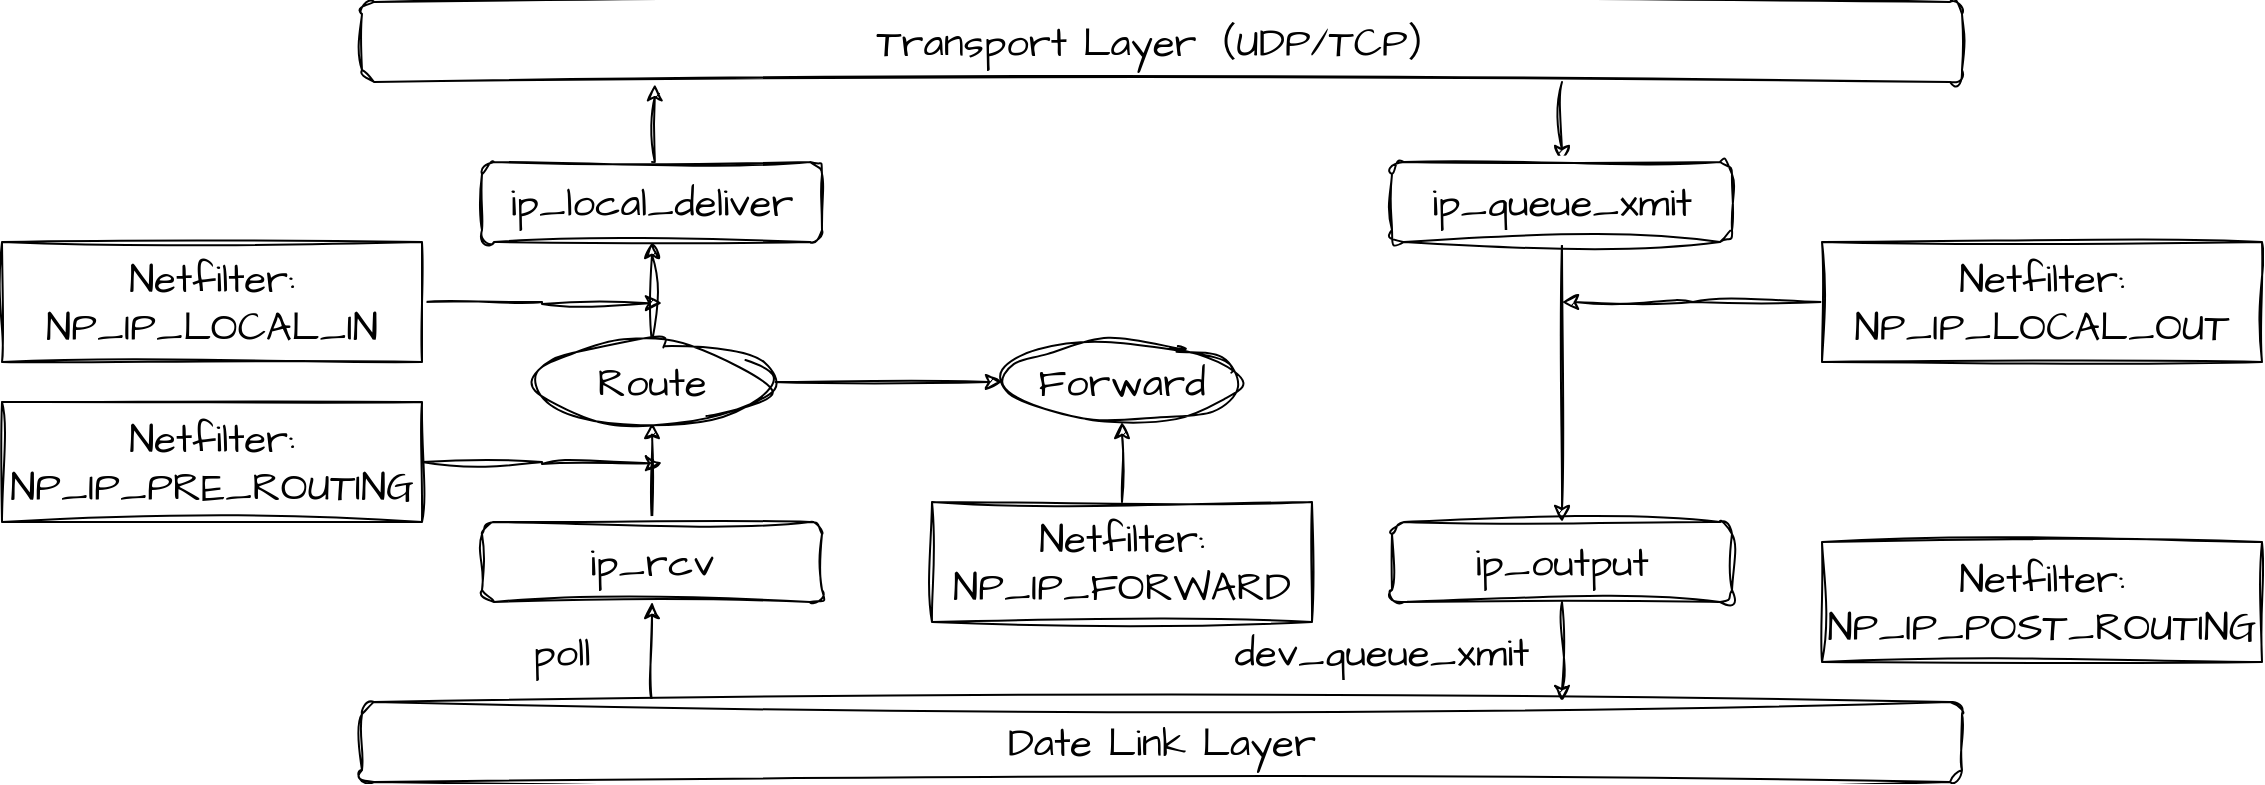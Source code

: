 <mxfile version="22.0.8" type="github">
  <diagram name="第 1 页" id="QYUbUu2t7QBmTJFViEh7">
    <mxGraphModel dx="1925" dy="873" grid="1" gridSize="10" guides="1" tooltips="1" connect="1" arrows="1" fold="1" page="1" pageScale="1" pageWidth="827" pageHeight="1169" math="0" shadow="0">
      <root>
        <mxCell id="0" />
        <mxCell id="1" parent="0" />
        <mxCell id="rdA23jTKkPkpP5CmbgJy-15" style="edgeStyle=orthogonalEdgeStyle;rounded=0;sketch=1;hachureGap=4;jiggle=2;curveFitting=1;orthogonalLoop=1;jettySize=auto;html=1;exitX=0.75;exitY=1;exitDx=0;exitDy=0;entryX=0.5;entryY=0;entryDx=0;entryDy=0;fontFamily=Architects Daughter;fontSource=https%3A%2F%2Ffonts.googleapis.com%2Fcss%3Ffamily%3DArchitects%2BDaughter;fontSize=16;" edge="1" parent="1" source="rdA23jTKkPkpP5CmbgJy-2" target="rdA23jTKkPkpP5CmbgJy-8">
          <mxGeometry relative="1" as="geometry" />
        </mxCell>
        <mxCell id="rdA23jTKkPkpP5CmbgJy-2" value="Transport Layer（UDP/TCP）" style="rounded=1;whiteSpace=wrap;html=1;sketch=1;hachureGap=4;jiggle=2;curveFitting=1;fontFamily=Architects Daughter;fontSource=https%3A%2F%2Ffonts.googleapis.com%2Fcss%3Ffamily%3DArchitects%2BDaughter;fontSize=20;" vertex="1" parent="1">
          <mxGeometry x="10" y="140" width="800" height="40" as="geometry" />
        </mxCell>
        <mxCell id="rdA23jTKkPkpP5CmbgJy-13" style="edgeStyle=orthogonalEdgeStyle;rounded=0;sketch=1;hachureGap=4;jiggle=2;curveFitting=1;orthogonalLoop=1;jettySize=auto;html=1;exitX=0.5;exitY=0;exitDx=0;exitDy=0;entryX=0.183;entryY=1.028;entryDx=0;entryDy=0;fontFamily=Architects Daughter;fontSource=https%3A%2F%2Ffonts.googleapis.com%2Fcss%3Ffamily%3DArchitects%2BDaughter;fontSize=16;entryPerimeter=0;" edge="1" parent="1" source="rdA23jTKkPkpP5CmbgJy-3" target="rdA23jTKkPkpP5CmbgJy-2">
          <mxGeometry relative="1" as="geometry" />
        </mxCell>
        <mxCell id="rdA23jTKkPkpP5CmbgJy-3" value="ip_local_deliver" style="rounded=1;whiteSpace=wrap;html=1;sketch=1;hachureGap=4;jiggle=2;curveFitting=1;fontFamily=Architects Daughter;fontSource=https%3A%2F%2Ffonts.googleapis.com%2Fcss%3Ffamily%3DArchitects%2BDaughter;fontSize=20;" vertex="1" parent="1">
          <mxGeometry x="70" y="220" width="170" height="40" as="geometry" />
        </mxCell>
        <mxCell id="rdA23jTKkPkpP5CmbgJy-11" style="edgeStyle=orthogonalEdgeStyle;rounded=0;sketch=1;hachureGap=4;jiggle=2;curveFitting=1;orthogonalLoop=1;jettySize=auto;html=1;exitX=0.5;exitY=0;exitDx=0;exitDy=0;entryX=0.5;entryY=1;entryDx=0;entryDy=0;fontFamily=Architects Daughter;fontSource=https%3A%2F%2Ffonts.googleapis.com%2Fcss%3Ffamily%3DArchitects%2BDaughter;fontSize=16;" edge="1" parent="1" source="rdA23jTKkPkpP5CmbgJy-4" target="rdA23jTKkPkpP5CmbgJy-5">
          <mxGeometry relative="1" as="geometry" />
        </mxCell>
        <mxCell id="rdA23jTKkPkpP5CmbgJy-4" value="ip_rcv" style="rounded=1;whiteSpace=wrap;html=1;sketch=1;hachureGap=4;jiggle=2;curveFitting=1;fontFamily=Architects Daughter;fontSource=https%3A%2F%2Ffonts.googleapis.com%2Fcss%3Ffamily%3DArchitects%2BDaughter;fontSize=20;" vertex="1" parent="1">
          <mxGeometry x="70" y="400" width="170" height="40" as="geometry" />
        </mxCell>
        <mxCell id="rdA23jTKkPkpP5CmbgJy-12" style="edgeStyle=orthogonalEdgeStyle;rounded=0;sketch=1;hachureGap=4;jiggle=2;curveFitting=1;orthogonalLoop=1;jettySize=auto;html=1;exitX=0.5;exitY=0;exitDx=0;exitDy=0;fontFamily=Architects Daughter;fontSource=https%3A%2F%2Ffonts.googleapis.com%2Fcss%3Ffamily%3DArchitects%2BDaughter;fontSize=16;" edge="1" parent="1" source="rdA23jTKkPkpP5CmbgJy-5" target="rdA23jTKkPkpP5CmbgJy-3">
          <mxGeometry relative="1" as="geometry" />
        </mxCell>
        <mxCell id="rdA23jTKkPkpP5CmbgJy-14" style="edgeStyle=orthogonalEdgeStyle;rounded=0;sketch=1;hachureGap=4;jiggle=2;curveFitting=1;orthogonalLoop=1;jettySize=auto;html=1;exitX=1;exitY=0.5;exitDx=0;exitDy=0;entryX=0;entryY=0.5;entryDx=0;entryDy=0;fontFamily=Architects Daughter;fontSource=https%3A%2F%2Ffonts.googleapis.com%2Fcss%3Ffamily%3DArchitects%2BDaughter;fontSize=16;" edge="1" parent="1" source="rdA23jTKkPkpP5CmbgJy-5" target="rdA23jTKkPkpP5CmbgJy-6">
          <mxGeometry relative="1" as="geometry" />
        </mxCell>
        <mxCell id="rdA23jTKkPkpP5CmbgJy-5" value="Route" style="ellipse;whiteSpace=wrap;html=1;sketch=1;hachureGap=4;jiggle=2;curveFitting=1;fontFamily=Architects Daughter;fontSource=https%3A%2F%2Ffonts.googleapis.com%2Fcss%3Ffamily%3DArchitects%2BDaughter;fontSize=20;" vertex="1" parent="1">
          <mxGeometry x="95" y="310" width="120" height="40" as="geometry" />
        </mxCell>
        <mxCell id="rdA23jTKkPkpP5CmbgJy-6" value="Forward" style="ellipse;whiteSpace=wrap;html=1;sketch=1;hachureGap=4;jiggle=2;curveFitting=1;fontFamily=Architects Daughter;fontSource=https%3A%2F%2Ffonts.googleapis.com%2Fcss%3Ffamily%3DArchitects%2BDaughter;fontSize=20;" vertex="1" parent="1">
          <mxGeometry x="330" y="310" width="120" height="40" as="geometry" />
        </mxCell>
        <mxCell id="rdA23jTKkPkpP5CmbgJy-22" style="edgeStyle=orthogonalEdgeStyle;rounded=0;sketch=1;hachureGap=4;jiggle=2;curveFitting=1;orthogonalLoop=1;jettySize=auto;html=1;exitX=0.5;exitY=1;exitDx=0;exitDy=0;entryX=0.75;entryY=0;entryDx=0;entryDy=0;fontFamily=Architects Daughter;fontSource=https%3A%2F%2Ffonts.googleapis.com%2Fcss%3Ffamily%3DArchitects%2BDaughter;fontSize=16;" edge="1" parent="1" source="rdA23jTKkPkpP5CmbgJy-7" target="rdA23jTKkPkpP5CmbgJy-9">
          <mxGeometry relative="1" as="geometry" />
        </mxCell>
        <mxCell id="rdA23jTKkPkpP5CmbgJy-7" value="ip_output" style="rounded=1;whiteSpace=wrap;html=1;sketch=1;hachureGap=4;jiggle=2;curveFitting=1;fontFamily=Architects Daughter;fontSource=https%3A%2F%2Ffonts.googleapis.com%2Fcss%3Ffamily%3DArchitects%2BDaughter;fontSize=20;" vertex="1" parent="1">
          <mxGeometry x="525" y="400" width="170" height="40" as="geometry" />
        </mxCell>
        <mxCell id="rdA23jTKkPkpP5CmbgJy-21" style="edgeStyle=orthogonalEdgeStyle;rounded=0;sketch=1;hachureGap=4;jiggle=2;curveFitting=1;orthogonalLoop=1;jettySize=auto;html=1;exitX=0.5;exitY=1;exitDx=0;exitDy=0;entryX=0.5;entryY=0;entryDx=0;entryDy=0;fontFamily=Architects Daughter;fontSource=https%3A%2F%2Ffonts.googleapis.com%2Fcss%3Ffamily%3DArchitects%2BDaughter;fontSize=16;" edge="1" parent="1" source="rdA23jTKkPkpP5CmbgJy-8" target="rdA23jTKkPkpP5CmbgJy-7">
          <mxGeometry relative="1" as="geometry" />
        </mxCell>
        <mxCell id="rdA23jTKkPkpP5CmbgJy-8" value="ip_queue_xmit" style="rounded=1;whiteSpace=wrap;html=1;sketch=1;hachureGap=4;jiggle=2;curveFitting=1;fontFamily=Architects Daughter;fontSource=https%3A%2F%2Ffonts.googleapis.com%2Fcss%3Ffamily%3DArchitects%2BDaughter;fontSize=20;" vertex="1" parent="1">
          <mxGeometry x="525" y="220" width="170" height="40" as="geometry" />
        </mxCell>
        <mxCell id="rdA23jTKkPkpP5CmbgJy-10" style="edgeStyle=orthogonalEdgeStyle;rounded=0;sketch=1;hachureGap=4;jiggle=2;curveFitting=1;orthogonalLoop=1;jettySize=auto;html=1;exitX=0.178;exitY=-0.025;exitDx=0;exitDy=0;fontFamily=Architects Daughter;fontSource=https%3A%2F%2Ffonts.googleapis.com%2Fcss%3Ffamily%3DArchitects%2BDaughter;fontSize=16;exitPerimeter=0;" edge="1" parent="1" source="rdA23jTKkPkpP5CmbgJy-9" target="rdA23jTKkPkpP5CmbgJy-4">
          <mxGeometry relative="1" as="geometry">
            <Array as="points">
              <mxPoint x="152" y="490" />
              <mxPoint x="155" y="490" />
            </Array>
          </mxGeometry>
        </mxCell>
        <mxCell id="rdA23jTKkPkpP5CmbgJy-9" value="Date Link Layer" style="rounded=1;whiteSpace=wrap;html=1;sketch=1;hachureGap=4;jiggle=2;curveFitting=1;fontFamily=Architects Daughter;fontSource=https%3A%2F%2Ffonts.googleapis.com%2Fcss%3Ffamily%3DArchitects%2BDaughter;fontSize=20;" vertex="1" parent="1">
          <mxGeometry x="10" y="490" width="800" height="40" as="geometry" />
        </mxCell>
        <mxCell id="rdA23jTKkPkpP5CmbgJy-25" style="edgeStyle=orthogonalEdgeStyle;rounded=0;sketch=1;hachureGap=4;jiggle=2;curveFitting=1;orthogonalLoop=1;jettySize=auto;html=1;exitX=1;exitY=0.5;exitDx=0;exitDy=0;fontFamily=Architects Daughter;fontSource=https%3A%2F%2Ffonts.googleapis.com%2Fcss%3Ffamily%3DArchitects%2BDaughter;fontSize=16;" edge="1" parent="1" source="rdA23jTKkPkpP5CmbgJy-18">
          <mxGeometry relative="1" as="geometry">
            <mxPoint x="160" y="290.529" as="targetPoint" />
          </mxGeometry>
        </mxCell>
        <mxCell id="rdA23jTKkPkpP5CmbgJy-18" value="Netfilter:&lt;br&gt;NP_IP_LOCAL_IN" style="rounded=0;whiteSpace=wrap;html=1;sketch=1;hachureGap=4;jiggle=2;curveFitting=1;fontFamily=Architects Daughter;fontSource=https%3A%2F%2Ffonts.googleapis.com%2Fcss%3Ffamily%3DArchitects%2BDaughter;fontSize=20;" vertex="1" parent="1">
          <mxGeometry x="-170" y="260" width="210" height="60" as="geometry" />
        </mxCell>
        <mxCell id="rdA23jTKkPkpP5CmbgJy-26" style="edgeStyle=orthogonalEdgeStyle;rounded=0;sketch=1;hachureGap=4;jiggle=2;curveFitting=1;orthogonalLoop=1;jettySize=auto;html=1;exitX=1;exitY=0.5;exitDx=0;exitDy=0;fontFamily=Architects Daughter;fontSource=https%3A%2F%2Ffonts.googleapis.com%2Fcss%3Ffamily%3DArchitects%2BDaughter;fontSize=16;" edge="1" parent="1" source="rdA23jTKkPkpP5CmbgJy-19">
          <mxGeometry relative="1" as="geometry">
            <mxPoint x="160" y="370.529" as="targetPoint" />
          </mxGeometry>
        </mxCell>
        <mxCell id="rdA23jTKkPkpP5CmbgJy-19" value="Netfilter:&lt;br&gt;NP_IP_PRE_ROUTING" style="rounded=0;whiteSpace=wrap;html=1;sketch=1;hachureGap=4;jiggle=2;curveFitting=1;fontFamily=Architects Daughter;fontSource=https%3A%2F%2Ffonts.googleapis.com%2Fcss%3Ffamily%3DArchitects%2BDaughter;fontSize=20;fontStyle=0" vertex="1" parent="1">
          <mxGeometry x="-170" y="340" width="210" height="60" as="geometry" />
        </mxCell>
        <mxCell id="rdA23jTKkPkpP5CmbgJy-24" style="edgeStyle=orthogonalEdgeStyle;rounded=0;sketch=1;hachureGap=4;jiggle=2;curveFitting=1;orthogonalLoop=1;jettySize=auto;html=1;exitX=0.5;exitY=0;exitDx=0;exitDy=0;fontFamily=Architects Daughter;fontSource=https%3A%2F%2Ffonts.googleapis.com%2Fcss%3Ffamily%3DArchitects%2BDaughter;fontSize=16;" edge="1" parent="1" source="rdA23jTKkPkpP5CmbgJy-20" target="rdA23jTKkPkpP5CmbgJy-6">
          <mxGeometry relative="1" as="geometry" />
        </mxCell>
        <mxCell id="rdA23jTKkPkpP5CmbgJy-20" value="Netfilter:&lt;br&gt;NP_IP_FORWARD" style="rounded=0;whiteSpace=wrap;html=1;sketch=1;hachureGap=4;jiggle=2;curveFitting=1;fontFamily=Architects Daughter;fontSource=https%3A%2F%2Ffonts.googleapis.com%2Fcss%3Ffamily%3DArchitects%2BDaughter;fontSize=20;" vertex="1" parent="1">
          <mxGeometry x="295" y="390" width="190" height="60" as="geometry" />
        </mxCell>
        <mxCell id="rdA23jTKkPkpP5CmbgJy-23" value="poll" style="text;html=1;strokeColor=none;fillColor=none;align=center;verticalAlign=middle;whiteSpace=wrap;rounded=0;fontSize=20;fontFamily=Architects Daughter;" vertex="1" parent="1">
          <mxGeometry x="80" y="450" width="60" height="30" as="geometry" />
        </mxCell>
        <mxCell id="rdA23jTKkPkpP5CmbgJy-28" style="edgeStyle=orthogonalEdgeStyle;rounded=0;sketch=1;hachureGap=4;jiggle=2;curveFitting=1;orthogonalLoop=1;jettySize=auto;html=1;fontFamily=Architects Daughter;fontSource=https%3A%2F%2Ffonts.googleapis.com%2Fcss%3Ffamily%3DArchitects%2BDaughter;fontSize=16;" edge="1" parent="1" source="rdA23jTKkPkpP5CmbgJy-27">
          <mxGeometry relative="1" as="geometry">
            <mxPoint x="610" y="290" as="targetPoint" />
          </mxGeometry>
        </mxCell>
        <mxCell id="rdA23jTKkPkpP5CmbgJy-27" value="Netfilter:&lt;br&gt;NP_IP_LOCAL_OUT" style="rounded=0;whiteSpace=wrap;html=1;sketch=1;hachureGap=4;jiggle=2;curveFitting=1;fontFamily=Architects Daughter;fontSource=https%3A%2F%2Ffonts.googleapis.com%2Fcss%3Ffamily%3DArchitects%2BDaughter;fontSize=20;" vertex="1" parent="1">
          <mxGeometry x="740" y="260" width="220" height="60" as="geometry" />
        </mxCell>
        <mxCell id="rdA23jTKkPkpP5CmbgJy-29" value="Netfilter:&lt;br&gt;NP_IP_POST_ROUTING" style="rounded=0;whiteSpace=wrap;html=1;sketch=1;hachureGap=4;jiggle=2;curveFitting=1;fontFamily=Architects Daughter;fontSource=https%3A%2F%2Ffonts.googleapis.com%2Fcss%3Ffamily%3DArchitects%2BDaughter;fontSize=20;" vertex="1" parent="1">
          <mxGeometry x="740" y="410" width="220" height="60" as="geometry" />
        </mxCell>
        <mxCell id="rdA23jTKkPkpP5CmbgJy-30" value="dev_queue_xmit" style="text;html=1;strokeColor=none;fillColor=none;align=center;verticalAlign=middle;whiteSpace=wrap;rounded=0;fontSize=20;fontFamily=Architects Daughter;" vertex="1" parent="1">
          <mxGeometry x="490" y="450" width="60" height="30" as="geometry" />
        </mxCell>
      </root>
    </mxGraphModel>
  </diagram>
</mxfile>
